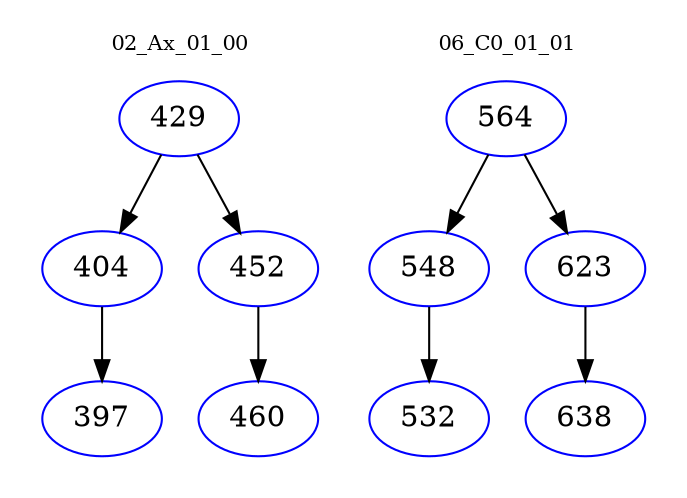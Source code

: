 digraph{
subgraph cluster_0 {
color = white
label = "02_Ax_01_00";
fontsize=10;
T0_429 [label="429", color="blue"]
T0_429 -> T0_404 [color="black"]
T0_404 [label="404", color="blue"]
T0_404 -> T0_397 [color="black"]
T0_397 [label="397", color="blue"]
T0_429 -> T0_452 [color="black"]
T0_452 [label="452", color="blue"]
T0_452 -> T0_460 [color="black"]
T0_460 [label="460", color="blue"]
}
subgraph cluster_1 {
color = white
label = "06_C0_01_01";
fontsize=10;
T1_564 [label="564", color="blue"]
T1_564 -> T1_548 [color="black"]
T1_548 [label="548", color="blue"]
T1_548 -> T1_532 [color="black"]
T1_532 [label="532", color="blue"]
T1_564 -> T1_623 [color="black"]
T1_623 [label="623", color="blue"]
T1_623 -> T1_638 [color="black"]
T1_638 [label="638", color="blue"]
}
}
